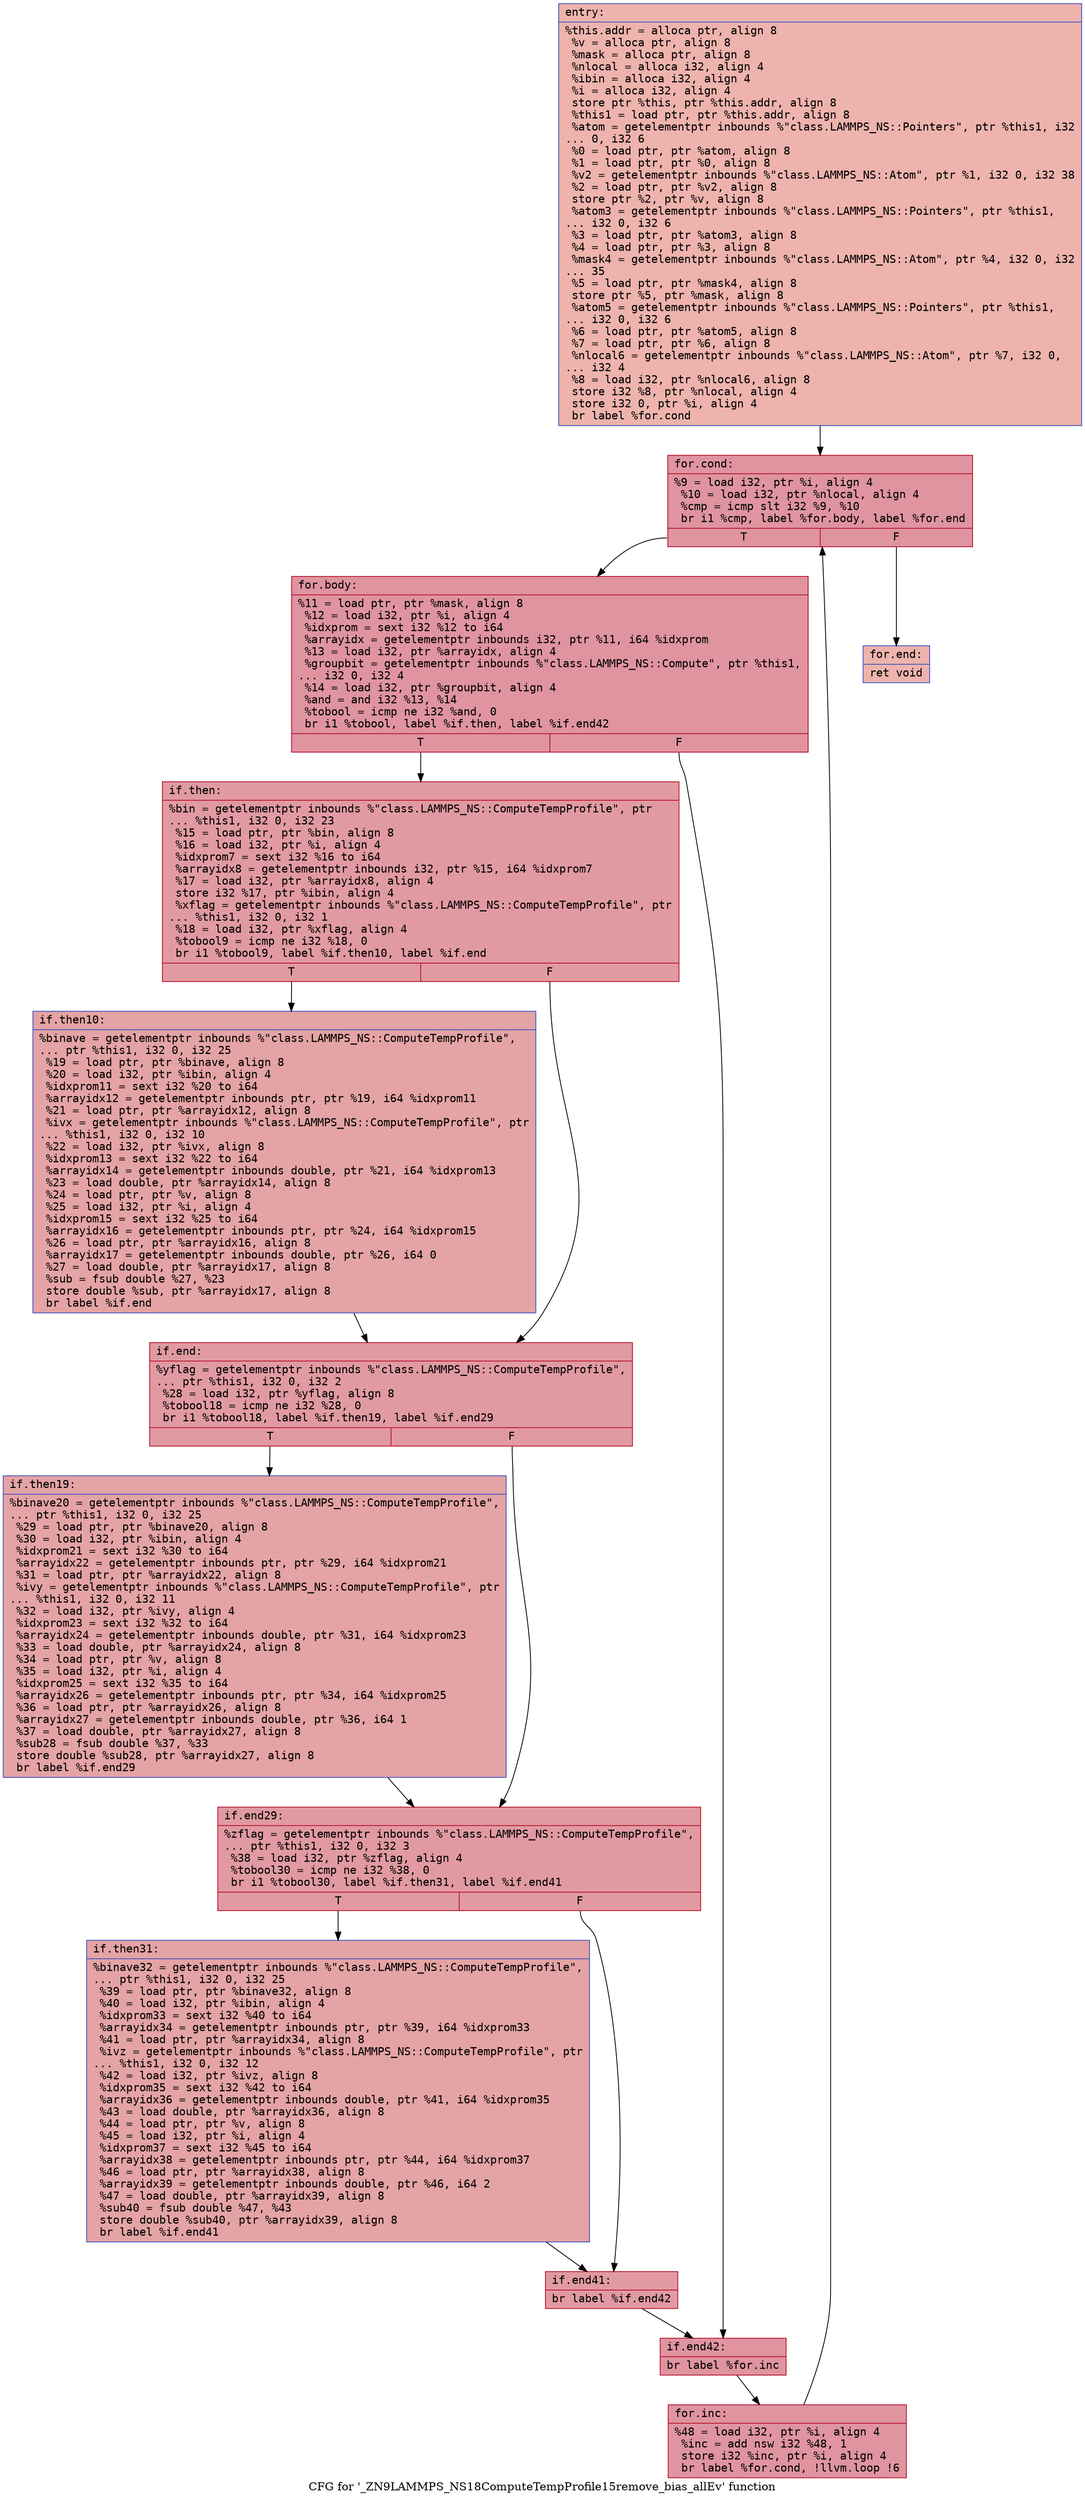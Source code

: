 digraph "CFG for '_ZN9LAMMPS_NS18ComputeTempProfile15remove_bias_allEv' function" {
	label="CFG for '_ZN9LAMMPS_NS18ComputeTempProfile15remove_bias_allEv' function";

	Node0x5623987dbbe0 [shape=record,color="#3d50c3ff", style=filled, fillcolor="#d6524470" fontname="Courier",label="{entry:\l|  %this.addr = alloca ptr, align 8\l  %v = alloca ptr, align 8\l  %mask = alloca ptr, align 8\l  %nlocal = alloca i32, align 4\l  %ibin = alloca i32, align 4\l  %i = alloca i32, align 4\l  store ptr %this, ptr %this.addr, align 8\l  %this1 = load ptr, ptr %this.addr, align 8\l  %atom = getelementptr inbounds %\"class.LAMMPS_NS::Pointers\", ptr %this1, i32\l... 0, i32 6\l  %0 = load ptr, ptr %atom, align 8\l  %1 = load ptr, ptr %0, align 8\l  %v2 = getelementptr inbounds %\"class.LAMMPS_NS::Atom\", ptr %1, i32 0, i32 38\l  %2 = load ptr, ptr %v2, align 8\l  store ptr %2, ptr %v, align 8\l  %atom3 = getelementptr inbounds %\"class.LAMMPS_NS::Pointers\", ptr %this1,\l... i32 0, i32 6\l  %3 = load ptr, ptr %atom3, align 8\l  %4 = load ptr, ptr %3, align 8\l  %mask4 = getelementptr inbounds %\"class.LAMMPS_NS::Atom\", ptr %4, i32 0, i32\l... 35\l  %5 = load ptr, ptr %mask4, align 8\l  store ptr %5, ptr %mask, align 8\l  %atom5 = getelementptr inbounds %\"class.LAMMPS_NS::Pointers\", ptr %this1,\l... i32 0, i32 6\l  %6 = load ptr, ptr %atom5, align 8\l  %7 = load ptr, ptr %6, align 8\l  %nlocal6 = getelementptr inbounds %\"class.LAMMPS_NS::Atom\", ptr %7, i32 0,\l... i32 4\l  %8 = load i32, ptr %nlocal6, align 8\l  store i32 %8, ptr %nlocal, align 4\l  store i32 0, ptr %i, align 4\l  br label %for.cond\l}"];
	Node0x5623987dbbe0 -> Node0x5623987dce80[tooltip="entry -> for.cond\nProbability 100.00%" ];
	Node0x5623987dce80 [shape=record,color="#b70d28ff", style=filled, fillcolor="#b70d2870" fontname="Courier",label="{for.cond:\l|  %9 = load i32, ptr %i, align 4\l  %10 = load i32, ptr %nlocal, align 4\l  %cmp = icmp slt i32 %9, %10\l  br i1 %cmp, label %for.body, label %for.end\l|{<s0>T|<s1>F}}"];
	Node0x5623987dce80:s0 -> Node0x5623987dd120[tooltip="for.cond -> for.body\nProbability 96.88%" ];
	Node0x5623987dce80:s1 -> Node0x5623987dd1a0[tooltip="for.cond -> for.end\nProbability 3.12%" ];
	Node0x5623987dd120 [shape=record,color="#b70d28ff", style=filled, fillcolor="#b70d2870" fontname="Courier",label="{for.body:\l|  %11 = load ptr, ptr %mask, align 8\l  %12 = load i32, ptr %i, align 4\l  %idxprom = sext i32 %12 to i64\l  %arrayidx = getelementptr inbounds i32, ptr %11, i64 %idxprom\l  %13 = load i32, ptr %arrayidx, align 4\l  %groupbit = getelementptr inbounds %\"class.LAMMPS_NS::Compute\", ptr %this1,\l... i32 0, i32 4\l  %14 = load i32, ptr %groupbit, align 4\l  %and = and i32 %13, %14\l  %tobool = icmp ne i32 %and, 0\l  br i1 %tobool, label %if.then, label %if.end42\l|{<s0>T|<s1>F}}"];
	Node0x5623987dd120:s0 -> Node0x5623987dd870[tooltip="for.body -> if.then\nProbability 62.50%" ];
	Node0x5623987dd120:s1 -> Node0x5623987dc740[tooltip="for.body -> if.end42\nProbability 37.50%" ];
	Node0x5623987dd870 [shape=record,color="#b70d28ff", style=filled, fillcolor="#bb1b2c70" fontname="Courier",label="{if.then:\l|  %bin = getelementptr inbounds %\"class.LAMMPS_NS::ComputeTempProfile\", ptr\l... %this1, i32 0, i32 23\l  %15 = load ptr, ptr %bin, align 8\l  %16 = load i32, ptr %i, align 4\l  %idxprom7 = sext i32 %16 to i64\l  %arrayidx8 = getelementptr inbounds i32, ptr %15, i64 %idxprom7\l  %17 = load i32, ptr %arrayidx8, align 4\l  store i32 %17, ptr %ibin, align 4\l  %xflag = getelementptr inbounds %\"class.LAMMPS_NS::ComputeTempProfile\", ptr\l... %this1, i32 0, i32 1\l  %18 = load i32, ptr %xflag, align 4\l  %tobool9 = icmp ne i32 %18, 0\l  br i1 %tobool9, label %if.then10, label %if.end\l|{<s0>T|<s1>F}}"];
	Node0x5623987dd870:s0 -> Node0x5623987de210[tooltip="if.then -> if.then10\nProbability 62.50%" ];
	Node0x5623987dd870:s1 -> Node0x5623987de290[tooltip="if.then -> if.end\nProbability 37.50%" ];
	Node0x5623987de210 [shape=record,color="#3d50c3ff", style=filled, fillcolor="#c32e3170" fontname="Courier",label="{if.then10:\l|  %binave = getelementptr inbounds %\"class.LAMMPS_NS::ComputeTempProfile\",\l... ptr %this1, i32 0, i32 25\l  %19 = load ptr, ptr %binave, align 8\l  %20 = load i32, ptr %ibin, align 4\l  %idxprom11 = sext i32 %20 to i64\l  %arrayidx12 = getelementptr inbounds ptr, ptr %19, i64 %idxprom11\l  %21 = load ptr, ptr %arrayidx12, align 8\l  %ivx = getelementptr inbounds %\"class.LAMMPS_NS::ComputeTempProfile\", ptr\l... %this1, i32 0, i32 10\l  %22 = load i32, ptr %ivx, align 8\l  %idxprom13 = sext i32 %22 to i64\l  %arrayidx14 = getelementptr inbounds double, ptr %21, i64 %idxprom13\l  %23 = load double, ptr %arrayidx14, align 8\l  %24 = load ptr, ptr %v, align 8\l  %25 = load i32, ptr %i, align 4\l  %idxprom15 = sext i32 %25 to i64\l  %arrayidx16 = getelementptr inbounds ptr, ptr %24, i64 %idxprom15\l  %26 = load ptr, ptr %arrayidx16, align 8\l  %arrayidx17 = getelementptr inbounds double, ptr %26, i64 0\l  %27 = load double, ptr %arrayidx17, align 8\l  %sub = fsub double %27, %23\l  store double %sub, ptr %arrayidx17, align 8\l  br label %if.end\l}"];
	Node0x5623987de210 -> Node0x5623987de290[tooltip="if.then10 -> if.end\nProbability 100.00%" ];
	Node0x5623987de290 [shape=record,color="#b70d28ff", style=filled, fillcolor="#bb1b2c70" fontname="Courier",label="{if.end:\l|  %yflag = getelementptr inbounds %\"class.LAMMPS_NS::ComputeTempProfile\",\l... ptr %this1, i32 0, i32 2\l  %28 = load i32, ptr %yflag, align 8\l  %tobool18 = icmp ne i32 %28, 0\l  br i1 %tobool18, label %if.then19, label %if.end29\l|{<s0>T|<s1>F}}"];
	Node0x5623987de290:s0 -> Node0x5623987df2f0[tooltip="if.end -> if.then19\nProbability 62.50%" ];
	Node0x5623987de290:s1 -> Node0x5623987df370[tooltip="if.end -> if.end29\nProbability 37.50%" ];
	Node0x5623987df2f0 [shape=record,color="#3d50c3ff", style=filled, fillcolor="#c32e3170" fontname="Courier",label="{if.then19:\l|  %binave20 = getelementptr inbounds %\"class.LAMMPS_NS::ComputeTempProfile\",\l... ptr %this1, i32 0, i32 25\l  %29 = load ptr, ptr %binave20, align 8\l  %30 = load i32, ptr %ibin, align 4\l  %idxprom21 = sext i32 %30 to i64\l  %arrayidx22 = getelementptr inbounds ptr, ptr %29, i64 %idxprom21\l  %31 = load ptr, ptr %arrayidx22, align 8\l  %ivy = getelementptr inbounds %\"class.LAMMPS_NS::ComputeTempProfile\", ptr\l... %this1, i32 0, i32 11\l  %32 = load i32, ptr %ivy, align 4\l  %idxprom23 = sext i32 %32 to i64\l  %arrayidx24 = getelementptr inbounds double, ptr %31, i64 %idxprom23\l  %33 = load double, ptr %arrayidx24, align 8\l  %34 = load ptr, ptr %v, align 8\l  %35 = load i32, ptr %i, align 4\l  %idxprom25 = sext i32 %35 to i64\l  %arrayidx26 = getelementptr inbounds ptr, ptr %34, i64 %idxprom25\l  %36 = load ptr, ptr %arrayidx26, align 8\l  %arrayidx27 = getelementptr inbounds double, ptr %36, i64 1\l  %37 = load double, ptr %arrayidx27, align 8\l  %sub28 = fsub double %37, %33\l  store double %sub28, ptr %arrayidx27, align 8\l  br label %if.end29\l}"];
	Node0x5623987df2f0 -> Node0x5623987df370[tooltip="if.then19 -> if.end29\nProbability 100.00%" ];
	Node0x5623987df370 [shape=record,color="#b70d28ff", style=filled, fillcolor="#bb1b2c70" fontname="Courier",label="{if.end29:\l|  %zflag = getelementptr inbounds %\"class.LAMMPS_NS::ComputeTempProfile\",\l... ptr %this1, i32 0, i32 3\l  %38 = load i32, ptr %zflag, align 4\l  %tobool30 = icmp ne i32 %38, 0\l  br i1 %tobool30, label %if.then31, label %if.end41\l|{<s0>T|<s1>F}}"];
	Node0x5623987df370:s0 -> Node0x5623987e0630[tooltip="if.end29 -> if.then31\nProbability 62.50%" ];
	Node0x5623987df370:s1 -> Node0x5623987e06b0[tooltip="if.end29 -> if.end41\nProbability 37.50%" ];
	Node0x5623987e0630 [shape=record,color="#3d50c3ff", style=filled, fillcolor="#c32e3170" fontname="Courier",label="{if.then31:\l|  %binave32 = getelementptr inbounds %\"class.LAMMPS_NS::ComputeTempProfile\",\l... ptr %this1, i32 0, i32 25\l  %39 = load ptr, ptr %binave32, align 8\l  %40 = load i32, ptr %ibin, align 4\l  %idxprom33 = sext i32 %40 to i64\l  %arrayidx34 = getelementptr inbounds ptr, ptr %39, i64 %idxprom33\l  %41 = load ptr, ptr %arrayidx34, align 8\l  %ivz = getelementptr inbounds %\"class.LAMMPS_NS::ComputeTempProfile\", ptr\l... %this1, i32 0, i32 12\l  %42 = load i32, ptr %ivz, align 8\l  %idxprom35 = sext i32 %42 to i64\l  %arrayidx36 = getelementptr inbounds double, ptr %41, i64 %idxprom35\l  %43 = load double, ptr %arrayidx36, align 8\l  %44 = load ptr, ptr %v, align 8\l  %45 = load i32, ptr %i, align 4\l  %idxprom37 = sext i32 %45 to i64\l  %arrayidx38 = getelementptr inbounds ptr, ptr %44, i64 %idxprom37\l  %46 = load ptr, ptr %arrayidx38, align 8\l  %arrayidx39 = getelementptr inbounds double, ptr %46, i64 2\l  %47 = load double, ptr %arrayidx39, align 8\l  %sub40 = fsub double %47, %43\l  store double %sub40, ptr %arrayidx39, align 8\l  br label %if.end41\l}"];
	Node0x5623987e0630 -> Node0x5623987e06b0[tooltip="if.then31 -> if.end41\nProbability 100.00%" ];
	Node0x5623987e06b0 [shape=record,color="#b70d28ff", style=filled, fillcolor="#bb1b2c70" fontname="Courier",label="{if.end41:\l|  br label %if.end42\l}"];
	Node0x5623987e06b0 -> Node0x5623987dc740[tooltip="if.end41 -> if.end42\nProbability 100.00%" ];
	Node0x5623987dc740 [shape=record,color="#b70d28ff", style=filled, fillcolor="#b70d2870" fontname="Courier",label="{if.end42:\l|  br label %for.inc\l}"];
	Node0x5623987dc740 -> Node0x5623987e1d90[tooltip="if.end42 -> for.inc\nProbability 100.00%" ];
	Node0x5623987e1d90 [shape=record,color="#b70d28ff", style=filled, fillcolor="#b70d2870" fontname="Courier",label="{for.inc:\l|  %48 = load i32, ptr %i, align 4\l  %inc = add nsw i32 %48, 1\l  store i32 %inc, ptr %i, align 4\l  br label %for.cond, !llvm.loop !6\l}"];
	Node0x5623987e1d90 -> Node0x5623987dce80[tooltip="for.inc -> for.cond\nProbability 100.00%" ];
	Node0x5623987dd1a0 [shape=record,color="#3d50c3ff", style=filled, fillcolor="#d6524470" fontname="Courier",label="{for.end:\l|  ret void\l}"];
}
